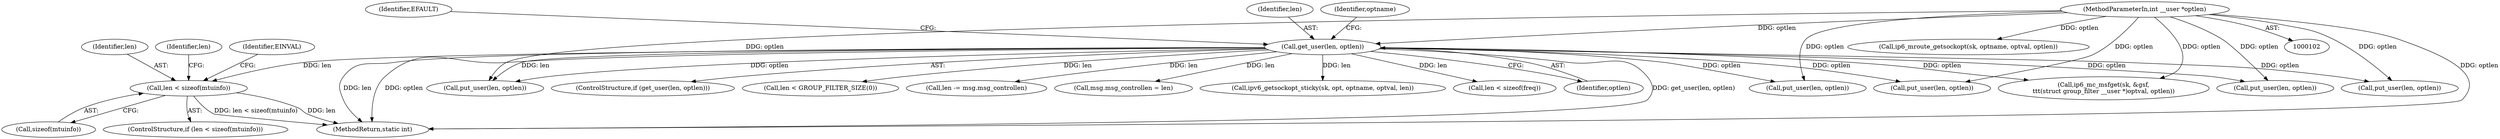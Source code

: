 digraph "0_linux_45f6fad84cc305103b28d73482b344d7f5b76f39_10@API" {
"1000703" [label="(Call,len < sizeof(mtuinfo))"];
"1000127" [label="(Call,get_user(len, optlen))"];
"1000107" [label="(MethodParameterIn,int __user *optlen)"];
"1000126" [label="(ControlStructure,if (get_user(len, optlen)))"];
"1000705" [label="(Call,sizeof(mtuinfo))"];
"1000178" [label="(Call,len < GROUP_FILTER_SIZE(0))"];
"1000743" [label="(Call,put_user(len, optlen))"];
"1000477" [label="(Call,put_user(len, optlen))"];
"1000471" [label="(Call,len -= msg.msg_controllen)"];
"1000937" [label="(Call,put_user(len, optlen))"];
"1000240" [label="(Call,msg.msg_controllen = len)"];
"1000709" [label="(Identifier,EINVAL)"];
"1000134" [label="(Identifier,optname)"];
"1000703" [label="(Call,len < sizeof(mtuinfo))"];
"1001039" [label="(MethodReturn,static int)"];
"1000596" [label="(Call,ipv6_getsockopt_sticky(sk, opt, optname, optval, len))"];
"1000107" [label="(MethodParameterIn,int __user *optlen)"];
"1000882" [label="(Call,len < sizeof(freq))"];
"1000121" [label="(Call,ip6_mroute_getsockopt(sk, optname, optval, optlen))"];
"1000704" [label="(Identifier,len)"];
"1000711" [label="(Identifier,len)"];
"1000611" [label="(Call,put_user(len, optlen))"];
"1000702" [label="(ControlStructure,if (len < sizeof(mtuinfo)))"];
"1001022" [label="(Call,put_user(len, optlen))"];
"1000129" [label="(Identifier,optlen)"];
"1000127" [label="(Call,get_user(len, optlen))"];
"1000132" [label="(Identifier,EFAULT)"];
"1000128" [label="(Identifier,len)"];
"1000210" [label="(Call,ip6_mc_msfget(sk, &gsf,\n\t\t\t(struct group_filter __user *)optval, optlen))"];
"1000703" -> "1000702"  [label="AST: "];
"1000703" -> "1000705"  [label="CFG: "];
"1000704" -> "1000703"  [label="AST: "];
"1000705" -> "1000703"  [label="AST: "];
"1000709" -> "1000703"  [label="CFG: "];
"1000711" -> "1000703"  [label="CFG: "];
"1000703" -> "1001039"  [label="DDG: len < sizeof(mtuinfo)"];
"1000703" -> "1001039"  [label="DDG: len"];
"1000127" -> "1000703"  [label="DDG: len"];
"1000127" -> "1000126"  [label="AST: "];
"1000127" -> "1000129"  [label="CFG: "];
"1000128" -> "1000127"  [label="AST: "];
"1000129" -> "1000127"  [label="AST: "];
"1000132" -> "1000127"  [label="CFG: "];
"1000134" -> "1000127"  [label="CFG: "];
"1000127" -> "1001039"  [label="DDG: optlen"];
"1000127" -> "1001039"  [label="DDG: get_user(len, optlen)"];
"1000127" -> "1001039"  [label="DDG: len"];
"1000107" -> "1000127"  [label="DDG: optlen"];
"1000127" -> "1000178"  [label="DDG: len"];
"1000127" -> "1000210"  [label="DDG: optlen"];
"1000127" -> "1000240"  [label="DDG: len"];
"1000127" -> "1000471"  [label="DDG: len"];
"1000127" -> "1000477"  [label="DDG: optlen"];
"1000127" -> "1000596"  [label="DDG: len"];
"1000127" -> "1000611"  [label="DDG: optlen"];
"1000127" -> "1000743"  [label="DDG: optlen"];
"1000127" -> "1000882"  [label="DDG: len"];
"1000127" -> "1000937"  [label="DDG: optlen"];
"1000127" -> "1001022"  [label="DDG: len"];
"1000127" -> "1001022"  [label="DDG: optlen"];
"1000107" -> "1000102"  [label="AST: "];
"1000107" -> "1001039"  [label="DDG: optlen"];
"1000107" -> "1000121"  [label="DDG: optlen"];
"1000107" -> "1000210"  [label="DDG: optlen"];
"1000107" -> "1000477"  [label="DDG: optlen"];
"1000107" -> "1000611"  [label="DDG: optlen"];
"1000107" -> "1000743"  [label="DDG: optlen"];
"1000107" -> "1000937"  [label="DDG: optlen"];
"1000107" -> "1001022"  [label="DDG: optlen"];
}
